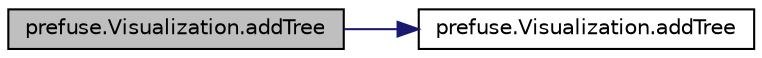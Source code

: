 digraph G
{
  edge [fontname="Helvetica",fontsize="10",labelfontname="Helvetica",labelfontsize="10"];
  node [fontname="Helvetica",fontsize="10",shape=record];
  rankdir="LR";
  Node1 [label="prefuse.Visualization.addTree",height=0.2,width=0.4,color="black", fillcolor="grey75", style="filled" fontcolor="black"];
  Node1 -> Node2 [color="midnightblue",fontsize="10",style="solid"];
  Node2 [label="prefuse.Visualization.addTree",height=0.2,width=0.4,color="black", fillcolor="white", style="filled",URL="$classprefuse_1_1_visualization.html#acf625891c06a99db4c87fa4c886b048a"];
}
